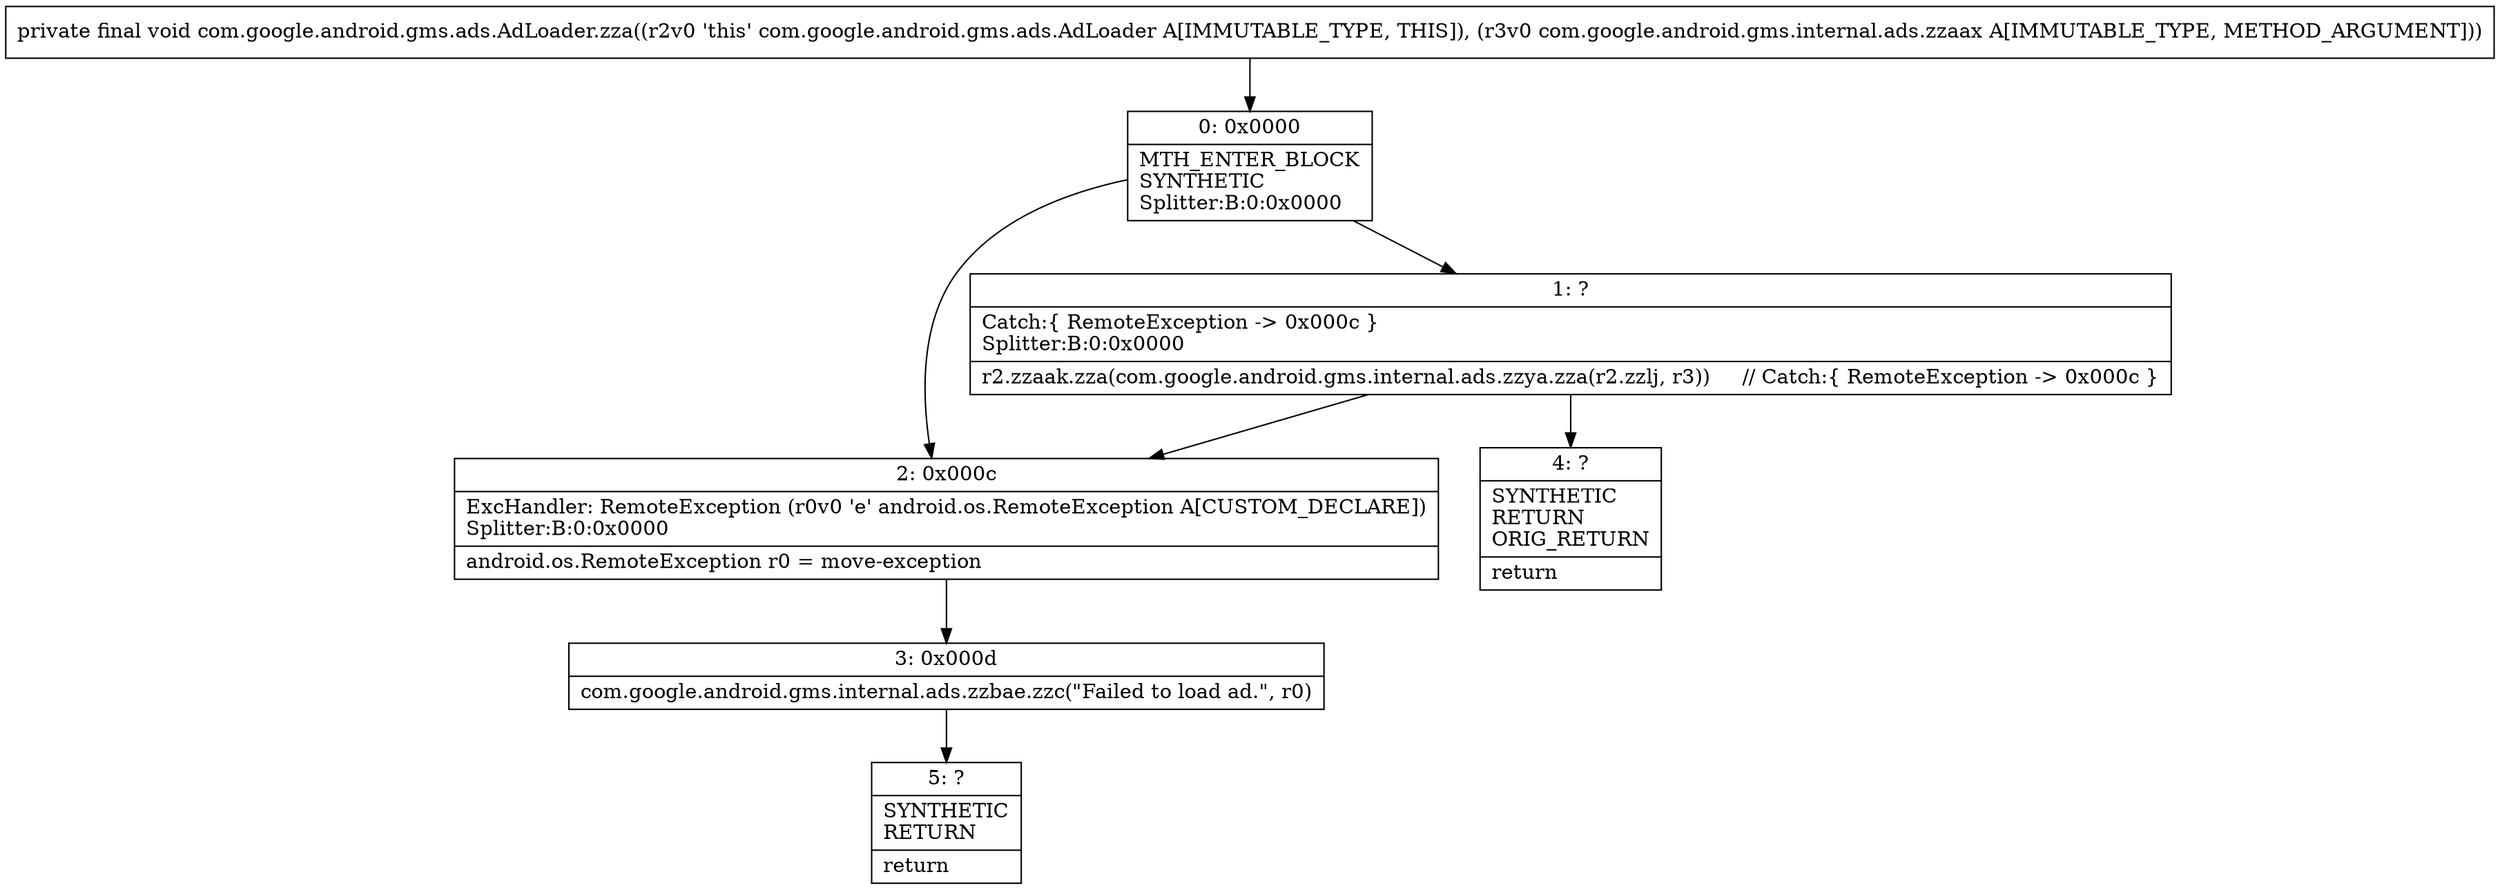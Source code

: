 digraph "CFG forcom.google.android.gms.ads.AdLoader.zza(Lcom\/google\/android\/gms\/internal\/ads\/zzaax;)V" {
Node_0 [shape=record,label="{0\:\ 0x0000|MTH_ENTER_BLOCK\lSYNTHETIC\lSplitter:B:0:0x0000\l}"];
Node_1 [shape=record,label="{1\:\ ?|Catch:\{ RemoteException \-\> 0x000c \}\lSplitter:B:0:0x0000\l|r2.zzaak.zza(com.google.android.gms.internal.ads.zzya.zza(r2.zzlj, r3))     \/\/ Catch:\{ RemoteException \-\> 0x000c \}\l}"];
Node_2 [shape=record,label="{2\:\ 0x000c|ExcHandler: RemoteException (r0v0 'e' android.os.RemoteException A[CUSTOM_DECLARE])\lSplitter:B:0:0x0000\l|android.os.RemoteException r0 = move\-exception\l}"];
Node_3 [shape=record,label="{3\:\ 0x000d|com.google.android.gms.internal.ads.zzbae.zzc(\"Failed to load ad.\", r0)\l}"];
Node_4 [shape=record,label="{4\:\ ?|SYNTHETIC\lRETURN\lORIG_RETURN\l|return\l}"];
Node_5 [shape=record,label="{5\:\ ?|SYNTHETIC\lRETURN\l|return\l}"];
MethodNode[shape=record,label="{private final void com.google.android.gms.ads.AdLoader.zza((r2v0 'this' com.google.android.gms.ads.AdLoader A[IMMUTABLE_TYPE, THIS]), (r3v0 com.google.android.gms.internal.ads.zzaax A[IMMUTABLE_TYPE, METHOD_ARGUMENT])) }"];
MethodNode -> Node_0;
Node_0 -> Node_1;
Node_0 -> Node_2;
Node_1 -> Node_2;
Node_1 -> Node_4;
Node_2 -> Node_3;
Node_3 -> Node_5;
}


